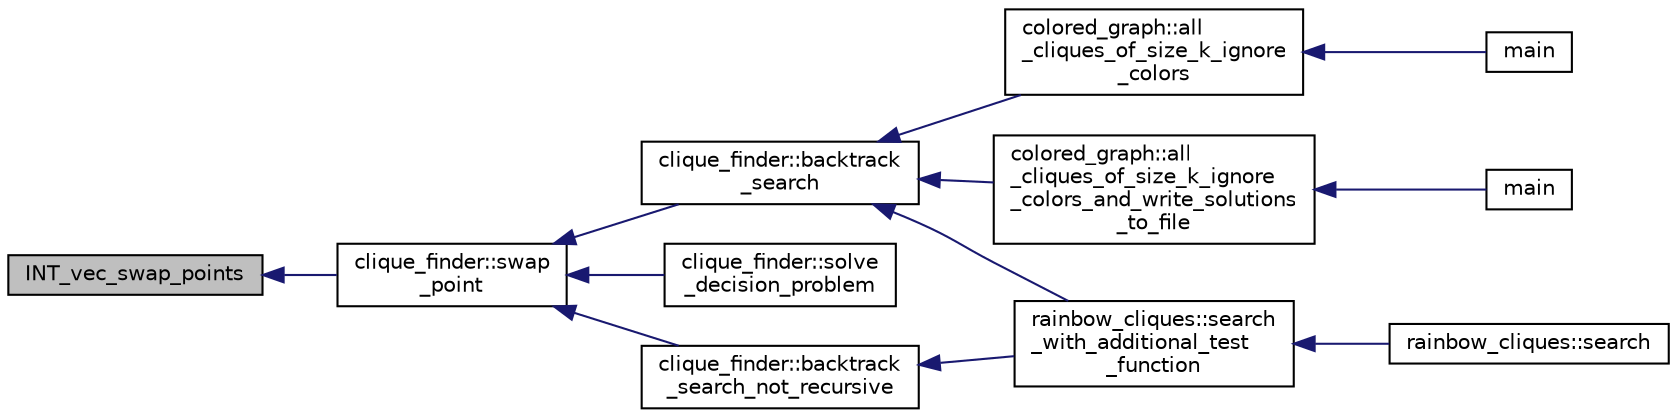 digraph "INT_vec_swap_points"
{
  edge [fontname="Helvetica",fontsize="10",labelfontname="Helvetica",labelfontsize="10"];
  node [fontname="Helvetica",fontsize="10",shape=record];
  rankdir="LR";
  Node5837 [label="INT_vec_swap_points",height=0.2,width=0.4,color="black", fillcolor="grey75", style="filled", fontcolor="black"];
  Node5837 -> Node5838 [dir="back",color="midnightblue",fontsize="10",style="solid",fontname="Helvetica"];
  Node5838 [label="clique_finder::swap\l_point",height=0.2,width=0.4,color="black", fillcolor="white", style="filled",URL="$dc/d82/classclique__finder.html#a633ef9cbc0d127bb38ac2fff74afdf91"];
  Node5838 -> Node5839 [dir="back",color="midnightblue",fontsize="10",style="solid",fontname="Helvetica"];
  Node5839 [label="clique_finder::backtrack\l_search",height=0.2,width=0.4,color="black", fillcolor="white", style="filled",URL="$dc/d82/classclique__finder.html#a94ab299b0915409a3bc1084186393e0a"];
  Node5839 -> Node5840 [dir="back",color="midnightblue",fontsize="10",style="solid",fontname="Helvetica"];
  Node5840 [label="colored_graph::all\l_cliques_of_size_k_ignore\l_colors",height=0.2,width=0.4,color="black", fillcolor="white", style="filled",URL="$dc/de2/classcolored__graph.html#ae25e8fa7873bb5a3409641c08ca95024"];
  Node5840 -> Node5841 [dir="back",color="midnightblue",fontsize="10",style="solid",fontname="Helvetica"];
  Node5841 [label="main",height=0.2,width=0.4,color="black", fillcolor="white", style="filled",URL="$d4/d71/all__rainbow__cliques_8_c.html#a3c04138a5bfe5d72780bb7e82a18e627"];
  Node5839 -> Node5842 [dir="back",color="midnightblue",fontsize="10",style="solid",fontname="Helvetica"];
  Node5842 [label="colored_graph::all\l_cliques_of_size_k_ignore\l_colors_and_write_solutions\l_to_file",height=0.2,width=0.4,color="black", fillcolor="white", style="filled",URL="$dc/de2/classcolored__graph.html#adac4d97375919b00495f7023be88d749"];
  Node5842 -> Node5843 [dir="back",color="midnightblue",fontsize="10",style="solid",fontname="Helvetica"];
  Node5843 [label="main",height=0.2,width=0.4,color="black", fillcolor="white", style="filled",URL="$d9/d9f/all__cliques_8_c.html#a3c04138a5bfe5d72780bb7e82a18e627"];
  Node5839 -> Node5844 [dir="back",color="midnightblue",fontsize="10",style="solid",fontname="Helvetica"];
  Node5844 [label="rainbow_cliques::search\l_with_additional_test\l_function",height=0.2,width=0.4,color="black", fillcolor="white", style="filled",URL="$d3/d54/classrainbow__cliques.html#a38487c306d689486602968412f851b98"];
  Node5844 -> Node5845 [dir="back",color="midnightblue",fontsize="10",style="solid",fontname="Helvetica"];
  Node5845 [label="rainbow_cliques::search",height=0.2,width=0.4,color="black", fillcolor="white", style="filled",URL="$d3/d54/classrainbow__cliques.html#a068ae8a136fca21b0e5bfe6d7605d3d6"];
  Node5838 -> Node5846 [dir="back",color="midnightblue",fontsize="10",style="solid",fontname="Helvetica"];
  Node5846 [label="clique_finder::solve\l_decision_problem",height=0.2,width=0.4,color="black", fillcolor="white", style="filled",URL="$dc/d82/classclique__finder.html#a56caf53f860dbbc0b13448b5982773e2"];
  Node5838 -> Node5847 [dir="back",color="midnightblue",fontsize="10",style="solid",fontname="Helvetica"];
  Node5847 [label="clique_finder::backtrack\l_search_not_recursive",height=0.2,width=0.4,color="black", fillcolor="white", style="filled",URL="$dc/d82/classclique__finder.html#acc978a5b3e9fcd0c8e4a9b08d49d94e0"];
  Node5847 -> Node5844 [dir="back",color="midnightblue",fontsize="10",style="solid",fontname="Helvetica"];
}
